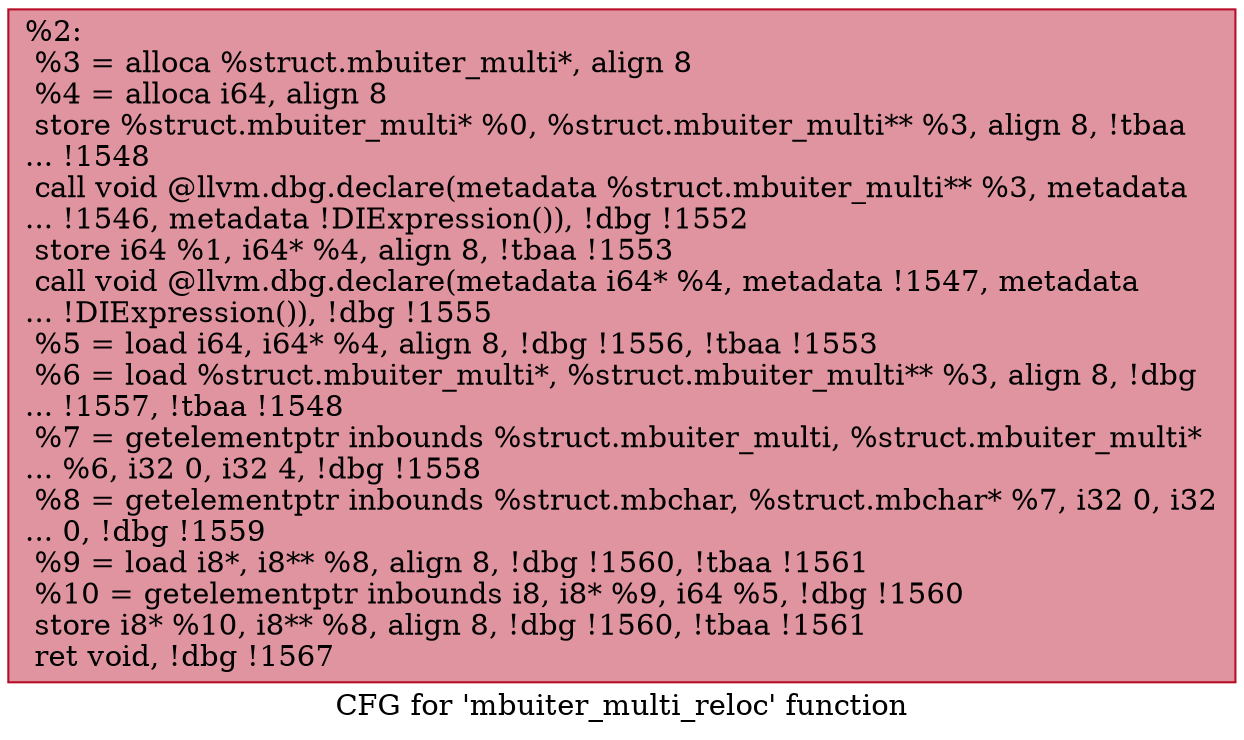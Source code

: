 digraph "CFG for 'mbuiter_multi_reloc' function" {
	label="CFG for 'mbuiter_multi_reloc' function";

	Node0x2706fe0 [shape=record,color="#b70d28ff", style=filled, fillcolor="#b70d2870",label="{%2:\l  %3 = alloca %struct.mbuiter_multi*, align 8\l  %4 = alloca i64, align 8\l  store %struct.mbuiter_multi* %0, %struct.mbuiter_multi** %3, align 8, !tbaa\l... !1548\l  call void @llvm.dbg.declare(metadata %struct.mbuiter_multi** %3, metadata\l... !1546, metadata !DIExpression()), !dbg !1552\l  store i64 %1, i64* %4, align 8, !tbaa !1553\l  call void @llvm.dbg.declare(metadata i64* %4, metadata !1547, metadata\l... !DIExpression()), !dbg !1555\l  %5 = load i64, i64* %4, align 8, !dbg !1556, !tbaa !1553\l  %6 = load %struct.mbuiter_multi*, %struct.mbuiter_multi** %3, align 8, !dbg\l... !1557, !tbaa !1548\l  %7 = getelementptr inbounds %struct.mbuiter_multi, %struct.mbuiter_multi*\l... %6, i32 0, i32 4, !dbg !1558\l  %8 = getelementptr inbounds %struct.mbchar, %struct.mbchar* %7, i32 0, i32\l... 0, !dbg !1559\l  %9 = load i8*, i8** %8, align 8, !dbg !1560, !tbaa !1561\l  %10 = getelementptr inbounds i8, i8* %9, i64 %5, !dbg !1560\l  store i8* %10, i8** %8, align 8, !dbg !1560, !tbaa !1561\l  ret void, !dbg !1567\l}"];
}
